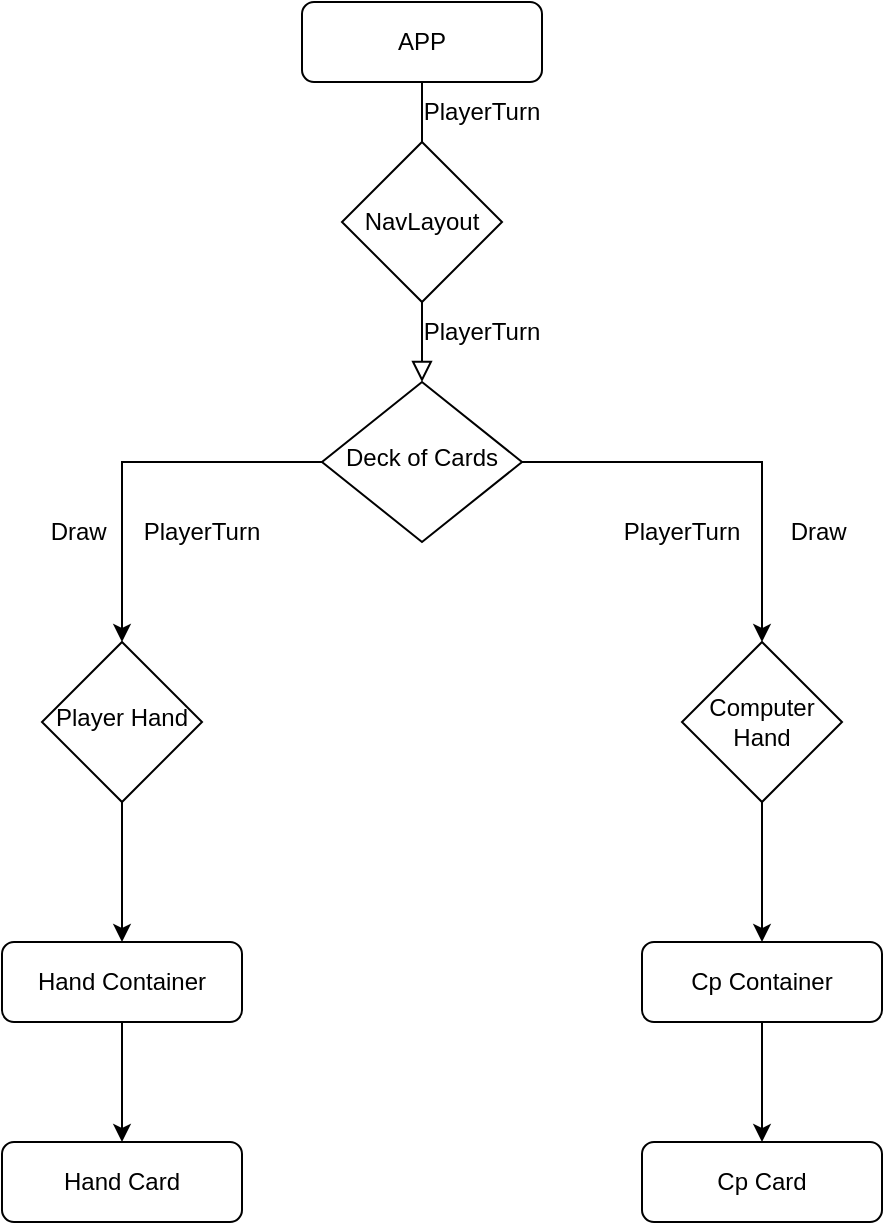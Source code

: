 <mxfile version="22.0.4" type="github">
  <diagram id="C5RBs43oDa-KdzZeNtuy" name="Page-1">
    <mxGraphModel dx="1001" dy="1745" grid="1" gridSize="10" guides="1" tooltips="1" connect="1" arrows="1" fold="1" page="1" pageScale="1" pageWidth="827" pageHeight="1169" math="0" shadow="0">
      <root>
        <mxCell id="WIyWlLk6GJQsqaUBKTNV-0" />
        <mxCell id="WIyWlLk6GJQsqaUBKTNV-1" parent="WIyWlLk6GJQsqaUBKTNV-0" />
        <mxCell id="WIyWlLk6GJQsqaUBKTNV-2" value="" style="rounded=0;html=1;jettySize=auto;orthogonalLoop=1;fontSize=11;endArrow=block;endFill=0;endSize=8;strokeWidth=1;shadow=0;labelBackgroundColor=none;edgeStyle=orthogonalEdgeStyle;" parent="WIyWlLk6GJQsqaUBKTNV-1" source="WIyWlLk6GJQsqaUBKTNV-3" target="WIyWlLk6GJQsqaUBKTNV-6" edge="1">
          <mxGeometry relative="1" as="geometry" />
        </mxCell>
        <mxCell id="WIyWlLk6GJQsqaUBKTNV-3" value="APP" style="rounded=1;whiteSpace=wrap;html=1;fontSize=12;glass=0;strokeWidth=1;shadow=0;" parent="WIyWlLk6GJQsqaUBKTNV-1" vertex="1">
          <mxGeometry x="370" y="-20" width="120" height="40" as="geometry" />
        </mxCell>
        <mxCell id="MsO3JOFyLGEXcwUPCmtp-4" value="" style="edgeStyle=orthogonalEdgeStyle;rounded=0;orthogonalLoop=1;jettySize=auto;html=1;" parent="WIyWlLk6GJQsqaUBKTNV-1" source="WIyWlLk6GJQsqaUBKTNV-6" target="MsO3JOFyLGEXcwUPCmtp-2" edge="1">
          <mxGeometry relative="1" as="geometry" />
        </mxCell>
        <mxCell id="WIyWlLk6GJQsqaUBKTNV-6" value="Deck of Cards" style="rhombus;whiteSpace=wrap;html=1;shadow=0;fontFamily=Helvetica;fontSize=12;align=center;strokeWidth=1;spacing=6;spacingTop=-4;" parent="WIyWlLk6GJQsqaUBKTNV-1" vertex="1">
          <mxGeometry x="380" y="170" width="100" height="80" as="geometry" />
        </mxCell>
        <mxCell id="cwmLo2wWFOgS5YQwlZsQ-11" value="" style="edgeStyle=orthogonalEdgeStyle;rounded=0;orthogonalLoop=1;jettySize=auto;html=1;" edge="1" parent="WIyWlLk6GJQsqaUBKTNV-1" source="WIyWlLk6GJQsqaUBKTNV-10" target="MsO3JOFyLGEXcwUPCmtp-14">
          <mxGeometry relative="1" as="geometry" />
        </mxCell>
        <mxCell id="WIyWlLk6GJQsqaUBKTNV-10" value="Player Hand" style="rhombus;whiteSpace=wrap;html=1;shadow=0;fontFamily=Helvetica;fontSize=12;align=center;strokeWidth=1;spacing=6;spacingTop=-4;" parent="WIyWlLk6GJQsqaUBKTNV-1" vertex="1">
          <mxGeometry x="240" y="300" width="80" height="80" as="geometry" />
        </mxCell>
        <mxCell id="WIyWlLk6GJQsqaUBKTNV-11" value="Hand Card" style="rounded=1;whiteSpace=wrap;html=1;fontSize=12;glass=0;strokeWidth=1;shadow=0;" parent="WIyWlLk6GJQsqaUBKTNV-1" vertex="1">
          <mxGeometry x="220" y="550" width="120" height="40" as="geometry" />
        </mxCell>
        <mxCell id="cwmLo2wWFOgS5YQwlZsQ-13" value="" style="edgeStyle=orthogonalEdgeStyle;rounded=0;orthogonalLoop=1;jettySize=auto;html=1;" edge="1" parent="WIyWlLk6GJQsqaUBKTNV-1" source="MsO3JOFyLGEXcwUPCmtp-2" target="MsO3JOFyLGEXcwUPCmtp-21">
          <mxGeometry relative="1" as="geometry" />
        </mxCell>
        <mxCell id="MsO3JOFyLGEXcwUPCmtp-2" value="Computer Hand" style="rhombus;whiteSpace=wrap;html=1;" parent="WIyWlLk6GJQsqaUBKTNV-1" vertex="1">
          <mxGeometry x="560" y="300" width="80" height="80" as="geometry" />
        </mxCell>
        <mxCell id="MsO3JOFyLGEXcwUPCmtp-13" value="NavLayout" style="rhombus;whiteSpace=wrap;html=1;" parent="WIyWlLk6GJQsqaUBKTNV-1" vertex="1">
          <mxGeometry x="390" y="50" width="80" height="80" as="geometry" />
        </mxCell>
        <mxCell id="cwmLo2wWFOgS5YQwlZsQ-12" value="" style="edgeStyle=orthogonalEdgeStyle;rounded=0;orthogonalLoop=1;jettySize=auto;html=1;" edge="1" parent="WIyWlLk6GJQsqaUBKTNV-1" source="MsO3JOFyLGEXcwUPCmtp-14" target="WIyWlLk6GJQsqaUBKTNV-11">
          <mxGeometry relative="1" as="geometry" />
        </mxCell>
        <mxCell id="MsO3JOFyLGEXcwUPCmtp-14" value="Hand Container" style="rounded=1;whiteSpace=wrap;html=1;fontSize=12;glass=0;strokeWidth=1;shadow=0;" parent="WIyWlLk6GJQsqaUBKTNV-1" vertex="1">
          <mxGeometry x="220" y="450" width="120" height="40" as="geometry" />
        </mxCell>
        <mxCell id="MsO3JOFyLGEXcwUPCmtp-19" value="Cp Card" style="rounded=1;whiteSpace=wrap;html=1;" parent="WIyWlLk6GJQsqaUBKTNV-1" vertex="1">
          <mxGeometry x="540" y="550" width="120" height="40" as="geometry" />
        </mxCell>
        <mxCell id="cwmLo2wWFOgS5YQwlZsQ-14" value="" style="edgeStyle=orthogonalEdgeStyle;rounded=0;orthogonalLoop=1;jettySize=auto;html=1;" edge="1" parent="WIyWlLk6GJQsqaUBKTNV-1" source="MsO3JOFyLGEXcwUPCmtp-21" target="MsO3JOFyLGEXcwUPCmtp-19">
          <mxGeometry relative="1" as="geometry" />
        </mxCell>
        <mxCell id="MsO3JOFyLGEXcwUPCmtp-21" value="Cp Container" style="rounded=1;whiteSpace=wrap;html=1;" parent="WIyWlLk6GJQsqaUBKTNV-1" vertex="1">
          <mxGeometry x="540" y="450" width="120" height="40" as="geometry" />
        </mxCell>
        <mxCell id="MsO3JOFyLGEXcwUPCmtp-23" value="" style="endArrow=classic;html=1;rounded=0;exitX=0;exitY=0.5;exitDx=0;exitDy=0;entryX=0.5;entryY=0;entryDx=0;entryDy=0;" parent="WIyWlLk6GJQsqaUBKTNV-1" source="WIyWlLk6GJQsqaUBKTNV-6" target="WIyWlLk6GJQsqaUBKTNV-10" edge="1">
          <mxGeometry width="50" height="50" relative="1" as="geometry">
            <mxPoint x="340" y="300" as="sourcePoint" />
            <mxPoint x="50" y="250" as="targetPoint" />
            <Array as="points">
              <mxPoint x="280" y="210" />
            </Array>
          </mxGeometry>
        </mxCell>
        <mxCell id="cwmLo2wWFOgS5YQwlZsQ-1" value="Draw&amp;nbsp;" style="text;html=1;strokeColor=none;fillColor=none;align=center;verticalAlign=middle;whiteSpace=wrap;rounded=0;" vertex="1" parent="WIyWlLk6GJQsqaUBKTNV-1">
          <mxGeometry x="600" y="230" width="60" height="30" as="geometry" />
        </mxCell>
        <mxCell id="cwmLo2wWFOgS5YQwlZsQ-4" value="Draw&amp;nbsp;" style="text;html=1;strokeColor=none;fillColor=none;align=center;verticalAlign=middle;whiteSpace=wrap;rounded=0;" vertex="1" parent="WIyWlLk6GJQsqaUBKTNV-1">
          <mxGeometry x="230" y="230" width="60" height="30" as="geometry" />
        </mxCell>
        <mxCell id="cwmLo2wWFOgS5YQwlZsQ-6" value="PlayerTurn" style="text;html=1;strokeColor=none;fillColor=none;align=center;verticalAlign=middle;whiteSpace=wrap;rounded=0;" vertex="1" parent="WIyWlLk6GJQsqaUBKTNV-1">
          <mxGeometry x="430" y="20" width="60" height="30" as="geometry" />
        </mxCell>
        <mxCell id="cwmLo2wWFOgS5YQwlZsQ-7" value="PlayerTurn" style="text;html=1;strokeColor=none;fillColor=none;align=center;verticalAlign=middle;whiteSpace=wrap;rounded=0;" vertex="1" parent="WIyWlLk6GJQsqaUBKTNV-1">
          <mxGeometry x="430" y="130" width="60" height="30" as="geometry" />
        </mxCell>
        <mxCell id="cwmLo2wWFOgS5YQwlZsQ-8" value="PlayerTurn" style="text;html=1;strokeColor=none;fillColor=none;align=center;verticalAlign=middle;whiteSpace=wrap;rounded=0;" vertex="1" parent="WIyWlLk6GJQsqaUBKTNV-1">
          <mxGeometry x="290" y="230" width="60" height="30" as="geometry" />
        </mxCell>
        <mxCell id="cwmLo2wWFOgS5YQwlZsQ-9" value="PlayerTurn" style="text;html=1;strokeColor=none;fillColor=none;align=center;verticalAlign=middle;whiteSpace=wrap;rounded=0;" vertex="1" parent="WIyWlLk6GJQsqaUBKTNV-1">
          <mxGeometry x="530" y="230" width="60" height="30" as="geometry" />
        </mxCell>
      </root>
    </mxGraphModel>
  </diagram>
</mxfile>
